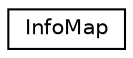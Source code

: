 digraph "Graphical Class Hierarchy"
{
 // LATEX_PDF_SIZE
  edge [fontname="Helvetica",fontsize="10",labelfontname="Helvetica",labelfontsize="10"];
  node [fontname="Helvetica",fontsize="10",shape=record];
  rankdir="LR";
  Node0 [label="InfoMap",height=0.2,width=0.4,color="black", fillcolor="white", style="filled",URL="$classRERR_1_1InfoMap.html",tooltip="Error information map."];
}
